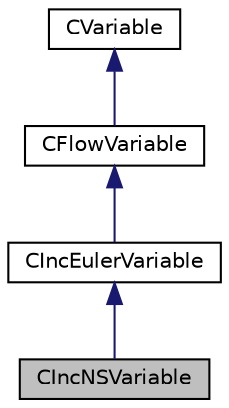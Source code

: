 digraph "CIncNSVariable"
{
 // LATEX_PDF_SIZE
  edge [fontname="Helvetica",fontsize="10",labelfontname="Helvetica",labelfontsize="10"];
  node [fontname="Helvetica",fontsize="10",shape=record];
  Node1 [label="CIncNSVariable",height=0.2,width=0.4,color="black", fillcolor="grey75", style="filled", fontcolor="black",tooltip="Class for defining the variables of the incompressible Navier-Stokes solver."];
  Node2 -> Node1 [dir="back",color="midnightblue",fontsize="10",style="solid",fontname="Helvetica"];
  Node2 [label="CIncEulerVariable",height=0.2,width=0.4,color="black", fillcolor="white", style="filled",URL="$classCIncEulerVariable.html",tooltip="Class for defining the variables of the incompressible Euler solver."];
  Node3 -> Node2 [dir="back",color="midnightblue",fontsize="10",style="solid",fontname="Helvetica"];
  Node3 [label="CFlowVariable",height=0.2,width=0.4,color="black", fillcolor="white", style="filled",URL="$classCFlowVariable.html",tooltip="Class for defining the common variables of flow solvers."];
  Node4 -> Node3 [dir="back",color="midnightblue",fontsize="10",style="solid",fontname="Helvetica"];
  Node4 [label="CVariable",height=0.2,width=0.4,color="black", fillcolor="white", style="filled",URL="$classCVariable.html",tooltip="Main class for defining the variables."];
}
